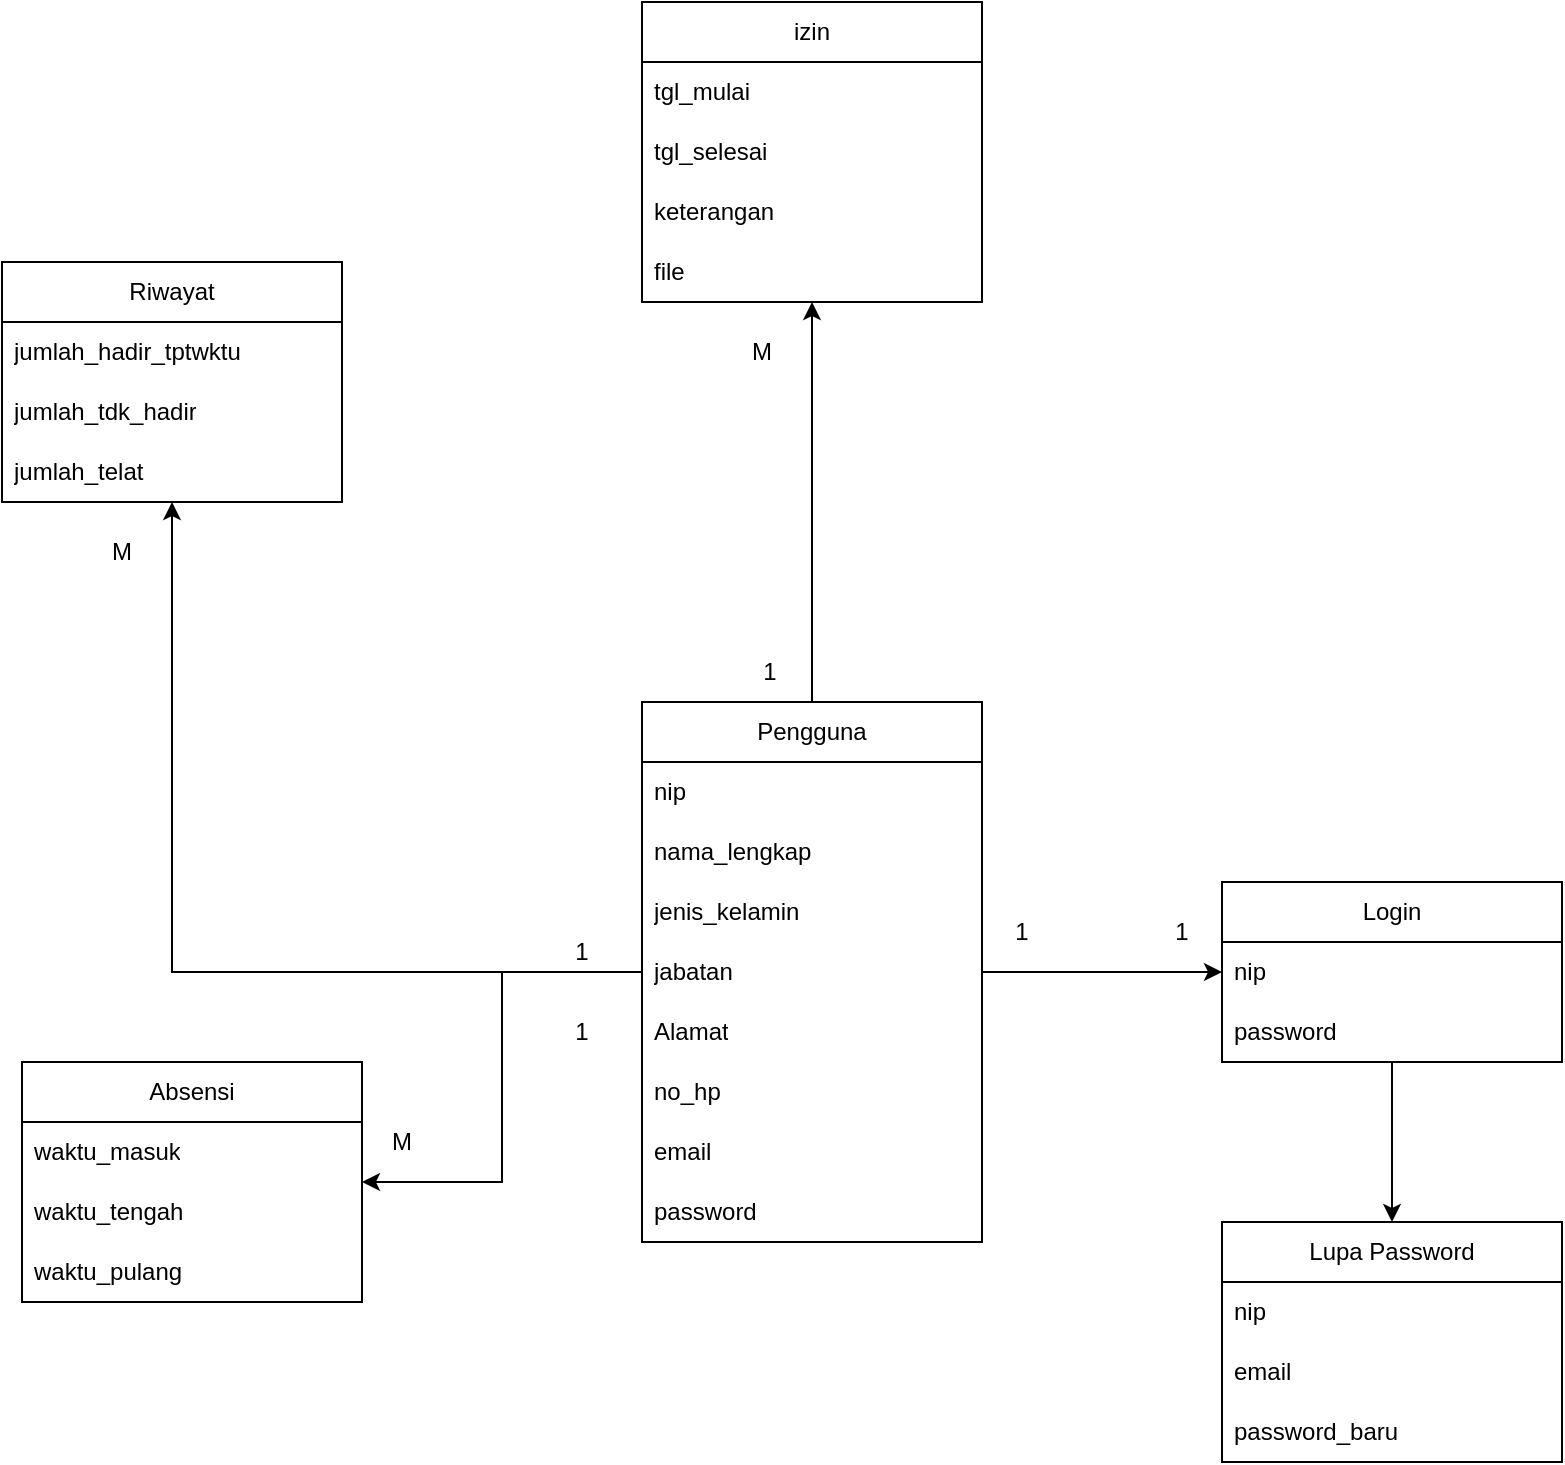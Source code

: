 <mxfile version="21.1.5" type="device">
  <diagram id="C5RBs43oDa-KdzZeNtuy" name="Page-1">
    <mxGraphModel dx="755" dy="884" grid="1" gridSize="10" guides="1" tooltips="1" connect="1" arrows="1" fold="1" page="1" pageScale="1" pageWidth="827" pageHeight="1169" math="0" shadow="0">
      <root>
        <mxCell id="WIyWlLk6GJQsqaUBKTNV-0" />
        <mxCell id="WIyWlLk6GJQsqaUBKTNV-1" parent="WIyWlLk6GJQsqaUBKTNV-0" />
        <mxCell id="MdrsCKVAbDiB51W_cQIi-30" value="" style="edgeStyle=orthogonalEdgeStyle;rounded=0;orthogonalLoop=1;jettySize=auto;html=1;" edge="1" parent="WIyWlLk6GJQsqaUBKTNV-1" source="MdrsCKVAbDiB51W_cQIi-1" target="MdrsCKVAbDiB51W_cQIi-21">
          <mxGeometry relative="1" as="geometry" />
        </mxCell>
        <mxCell id="MdrsCKVAbDiB51W_cQIi-50" value="" style="edgeStyle=orthogonalEdgeStyle;rounded=0;orthogonalLoop=1;jettySize=auto;html=1;" edge="1" parent="WIyWlLk6GJQsqaUBKTNV-1" source="MdrsCKVAbDiB51W_cQIi-1" target="MdrsCKVAbDiB51W_cQIi-41">
          <mxGeometry relative="1" as="geometry" />
        </mxCell>
        <mxCell id="MdrsCKVAbDiB51W_cQIi-60" value="" style="edgeStyle=orthogonalEdgeStyle;rounded=0;orthogonalLoop=1;jettySize=auto;html=1;" edge="1" parent="WIyWlLk6GJQsqaUBKTNV-1" source="MdrsCKVAbDiB51W_cQIi-1" target="MdrsCKVAbDiB51W_cQIi-51">
          <mxGeometry relative="1" as="geometry" />
        </mxCell>
        <mxCell id="MdrsCKVAbDiB51W_cQIi-70" value="" style="edgeStyle=orthogonalEdgeStyle;rounded=0;orthogonalLoop=1;jettySize=auto;html=1;" edge="1" parent="WIyWlLk6GJQsqaUBKTNV-1" source="MdrsCKVAbDiB51W_cQIi-1" target="MdrsCKVAbDiB51W_cQIi-61">
          <mxGeometry relative="1" as="geometry" />
        </mxCell>
        <mxCell id="MdrsCKVAbDiB51W_cQIi-1" value="Pengguna" style="swimlane;fontStyle=0;childLayout=stackLayout;horizontal=1;startSize=30;horizontalStack=0;resizeParent=1;resizeParentMax=0;resizeLast=0;collapsible=1;marginBottom=0;whiteSpace=wrap;html=1;" vertex="1" parent="WIyWlLk6GJQsqaUBKTNV-1">
          <mxGeometry x="380" y="350" width="170" height="270" as="geometry" />
        </mxCell>
        <mxCell id="MdrsCKVAbDiB51W_cQIi-2" value="nip" style="text;strokeColor=none;fillColor=none;align=left;verticalAlign=middle;spacingLeft=4;spacingRight=4;overflow=hidden;points=[[0,0.5],[1,0.5]];portConstraint=eastwest;rotatable=0;whiteSpace=wrap;html=1;" vertex="1" parent="MdrsCKVAbDiB51W_cQIi-1">
          <mxGeometry y="30" width="170" height="30" as="geometry" />
        </mxCell>
        <mxCell id="MdrsCKVAbDiB51W_cQIi-3" value="nama_lengkap" style="text;strokeColor=none;fillColor=none;align=left;verticalAlign=middle;spacingLeft=4;spacingRight=4;overflow=hidden;points=[[0,0.5],[1,0.5]];portConstraint=eastwest;rotatable=0;whiteSpace=wrap;html=1;" vertex="1" parent="MdrsCKVAbDiB51W_cQIi-1">
          <mxGeometry y="60" width="170" height="30" as="geometry" />
        </mxCell>
        <mxCell id="MdrsCKVAbDiB51W_cQIi-5" value="jenis_kelamin" style="text;strokeColor=none;fillColor=none;align=left;verticalAlign=middle;spacingLeft=4;spacingRight=4;overflow=hidden;points=[[0,0.5],[1,0.5]];portConstraint=eastwest;rotatable=0;whiteSpace=wrap;html=1;" vertex="1" parent="MdrsCKVAbDiB51W_cQIi-1">
          <mxGeometry y="90" width="170" height="30" as="geometry" />
        </mxCell>
        <mxCell id="MdrsCKVAbDiB51W_cQIi-6" value="jabatan" style="text;strokeColor=none;fillColor=none;align=left;verticalAlign=middle;spacingLeft=4;spacingRight=4;overflow=hidden;points=[[0,0.5],[1,0.5]];portConstraint=eastwest;rotatable=0;whiteSpace=wrap;html=1;" vertex="1" parent="MdrsCKVAbDiB51W_cQIi-1">
          <mxGeometry y="120" width="170" height="30" as="geometry" />
        </mxCell>
        <mxCell id="MdrsCKVAbDiB51W_cQIi-16" value="Alamat" style="text;strokeColor=none;fillColor=none;align=left;verticalAlign=middle;spacingLeft=4;spacingRight=4;overflow=hidden;points=[[0,0.5],[1,0.5]];portConstraint=eastwest;rotatable=0;whiteSpace=wrap;html=1;" vertex="1" parent="MdrsCKVAbDiB51W_cQIi-1">
          <mxGeometry y="150" width="170" height="30" as="geometry" />
        </mxCell>
        <mxCell id="MdrsCKVAbDiB51W_cQIi-14" value="no_hp" style="text;strokeColor=none;fillColor=none;align=left;verticalAlign=middle;spacingLeft=4;spacingRight=4;overflow=hidden;points=[[0,0.5],[1,0.5]];portConstraint=eastwest;rotatable=0;whiteSpace=wrap;html=1;" vertex="1" parent="MdrsCKVAbDiB51W_cQIi-1">
          <mxGeometry y="180" width="170" height="30" as="geometry" />
        </mxCell>
        <mxCell id="MdrsCKVAbDiB51W_cQIi-12" value="email" style="text;strokeColor=none;fillColor=none;align=left;verticalAlign=middle;spacingLeft=4;spacingRight=4;overflow=hidden;points=[[0,0.5],[1,0.5]];portConstraint=eastwest;rotatable=0;whiteSpace=wrap;html=1;" vertex="1" parent="MdrsCKVAbDiB51W_cQIi-1">
          <mxGeometry y="210" width="170" height="30" as="geometry" />
        </mxCell>
        <mxCell id="MdrsCKVAbDiB51W_cQIi-13" value="password" style="text;strokeColor=none;fillColor=none;align=left;verticalAlign=middle;spacingLeft=4;spacingRight=4;overflow=hidden;points=[[0,0.5],[1,0.5]];portConstraint=eastwest;rotatable=0;whiteSpace=wrap;html=1;" vertex="1" parent="MdrsCKVAbDiB51W_cQIi-1">
          <mxGeometry y="240" width="170" height="30" as="geometry" />
        </mxCell>
        <mxCell id="MdrsCKVAbDiB51W_cQIi-21" value="Riwayat" style="swimlane;fontStyle=0;childLayout=stackLayout;horizontal=1;startSize=30;horizontalStack=0;resizeParent=1;resizeParentMax=0;resizeLast=0;collapsible=1;marginBottom=0;whiteSpace=wrap;html=1;" vertex="1" parent="WIyWlLk6GJQsqaUBKTNV-1">
          <mxGeometry x="60" y="130" width="170" height="120" as="geometry" />
        </mxCell>
        <mxCell id="MdrsCKVAbDiB51W_cQIi-22" value="jumlah_hadir_tptwktu" style="text;strokeColor=none;fillColor=none;align=left;verticalAlign=middle;spacingLeft=4;spacingRight=4;overflow=hidden;points=[[0,0.5],[1,0.5]];portConstraint=eastwest;rotatable=0;whiteSpace=wrap;html=1;" vertex="1" parent="MdrsCKVAbDiB51W_cQIi-21">
          <mxGeometry y="30" width="170" height="30" as="geometry" />
        </mxCell>
        <mxCell id="MdrsCKVAbDiB51W_cQIi-23" value="jumlah_tdk_hadir" style="text;strokeColor=none;fillColor=none;align=left;verticalAlign=middle;spacingLeft=4;spacingRight=4;overflow=hidden;points=[[0,0.5],[1,0.5]];portConstraint=eastwest;rotatable=0;whiteSpace=wrap;html=1;" vertex="1" parent="MdrsCKVAbDiB51W_cQIi-21">
          <mxGeometry y="60" width="170" height="30" as="geometry" />
        </mxCell>
        <mxCell id="MdrsCKVAbDiB51W_cQIi-24" value="jumlah_telat" style="text;strokeColor=none;fillColor=none;align=left;verticalAlign=middle;spacingLeft=4;spacingRight=4;overflow=hidden;points=[[0,0.5],[1,0.5]];portConstraint=eastwest;rotatable=0;whiteSpace=wrap;html=1;" vertex="1" parent="MdrsCKVAbDiB51W_cQIi-21">
          <mxGeometry y="90" width="170" height="30" as="geometry" />
        </mxCell>
        <mxCell id="MdrsCKVAbDiB51W_cQIi-41" value="Absensi" style="swimlane;fontStyle=0;childLayout=stackLayout;horizontal=1;startSize=30;horizontalStack=0;resizeParent=1;resizeParentMax=0;resizeLast=0;collapsible=1;marginBottom=0;whiteSpace=wrap;html=1;" vertex="1" parent="WIyWlLk6GJQsqaUBKTNV-1">
          <mxGeometry x="70" y="530" width="170" height="120" as="geometry" />
        </mxCell>
        <mxCell id="MdrsCKVAbDiB51W_cQIi-42" value="waktu_masuk" style="text;strokeColor=none;fillColor=none;align=left;verticalAlign=middle;spacingLeft=4;spacingRight=4;overflow=hidden;points=[[0,0.5],[1,0.5]];portConstraint=eastwest;rotatable=0;whiteSpace=wrap;html=1;" vertex="1" parent="MdrsCKVAbDiB51W_cQIi-41">
          <mxGeometry y="30" width="170" height="30" as="geometry" />
        </mxCell>
        <mxCell id="MdrsCKVAbDiB51W_cQIi-43" value="waktu_tengah" style="text;strokeColor=none;fillColor=none;align=left;verticalAlign=middle;spacingLeft=4;spacingRight=4;overflow=hidden;points=[[0,0.5],[1,0.5]];portConstraint=eastwest;rotatable=0;whiteSpace=wrap;html=1;" vertex="1" parent="MdrsCKVAbDiB51W_cQIi-41">
          <mxGeometry y="60" width="170" height="30" as="geometry" />
        </mxCell>
        <mxCell id="MdrsCKVAbDiB51W_cQIi-44" value="waktu_pulang" style="text;strokeColor=none;fillColor=none;align=left;verticalAlign=middle;spacingLeft=4;spacingRight=4;overflow=hidden;points=[[0,0.5],[1,0.5]];portConstraint=eastwest;rotatable=0;whiteSpace=wrap;html=1;" vertex="1" parent="MdrsCKVAbDiB51W_cQIi-41">
          <mxGeometry y="90" width="170" height="30" as="geometry" />
        </mxCell>
        <mxCell id="MdrsCKVAbDiB51W_cQIi-51" value="izin" style="swimlane;fontStyle=0;childLayout=stackLayout;horizontal=1;startSize=30;horizontalStack=0;resizeParent=1;resizeParentMax=0;resizeLast=0;collapsible=1;marginBottom=0;whiteSpace=wrap;html=1;" vertex="1" parent="WIyWlLk6GJQsqaUBKTNV-1">
          <mxGeometry x="380" width="170" height="150" as="geometry" />
        </mxCell>
        <mxCell id="MdrsCKVAbDiB51W_cQIi-52" value="tgl_mulai" style="text;strokeColor=none;fillColor=none;align=left;verticalAlign=middle;spacingLeft=4;spacingRight=4;overflow=hidden;points=[[0,0.5],[1,0.5]];portConstraint=eastwest;rotatable=0;whiteSpace=wrap;html=1;" vertex="1" parent="MdrsCKVAbDiB51W_cQIi-51">
          <mxGeometry y="30" width="170" height="30" as="geometry" />
        </mxCell>
        <mxCell id="MdrsCKVAbDiB51W_cQIi-53" value="tgl_selesai" style="text;strokeColor=none;fillColor=none;align=left;verticalAlign=middle;spacingLeft=4;spacingRight=4;overflow=hidden;points=[[0,0.5],[1,0.5]];portConstraint=eastwest;rotatable=0;whiteSpace=wrap;html=1;" vertex="1" parent="MdrsCKVAbDiB51W_cQIi-51">
          <mxGeometry y="60" width="170" height="30" as="geometry" />
        </mxCell>
        <mxCell id="MdrsCKVAbDiB51W_cQIi-54" value="keterangan" style="text;strokeColor=none;fillColor=none;align=left;verticalAlign=middle;spacingLeft=4;spacingRight=4;overflow=hidden;points=[[0,0.5],[1,0.5]];portConstraint=eastwest;rotatable=0;whiteSpace=wrap;html=1;" vertex="1" parent="MdrsCKVAbDiB51W_cQIi-51">
          <mxGeometry y="90" width="170" height="30" as="geometry" />
        </mxCell>
        <mxCell id="MdrsCKVAbDiB51W_cQIi-55" value="file" style="text;strokeColor=none;fillColor=none;align=left;verticalAlign=middle;spacingLeft=4;spacingRight=4;overflow=hidden;points=[[0,0.5],[1,0.5]];portConstraint=eastwest;rotatable=0;whiteSpace=wrap;html=1;" vertex="1" parent="MdrsCKVAbDiB51W_cQIi-51">
          <mxGeometry y="120" width="170" height="30" as="geometry" />
        </mxCell>
        <mxCell id="MdrsCKVAbDiB51W_cQIi-74" value="" style="edgeStyle=orthogonalEdgeStyle;rounded=0;orthogonalLoop=1;jettySize=auto;html=1;" edge="1" parent="WIyWlLk6GJQsqaUBKTNV-1" source="MdrsCKVAbDiB51W_cQIi-61" target="MdrsCKVAbDiB51W_cQIi-71">
          <mxGeometry relative="1" as="geometry" />
        </mxCell>
        <mxCell id="MdrsCKVAbDiB51W_cQIi-61" value="Login" style="swimlane;fontStyle=0;childLayout=stackLayout;horizontal=1;startSize=30;horizontalStack=0;resizeParent=1;resizeParentMax=0;resizeLast=0;collapsible=1;marginBottom=0;whiteSpace=wrap;html=1;" vertex="1" parent="WIyWlLk6GJQsqaUBKTNV-1">
          <mxGeometry x="670" y="440" width="170" height="90" as="geometry" />
        </mxCell>
        <mxCell id="MdrsCKVAbDiB51W_cQIi-62" value="nip" style="text;strokeColor=none;fillColor=none;align=left;verticalAlign=middle;spacingLeft=4;spacingRight=4;overflow=hidden;points=[[0,0.5],[1,0.5]];portConstraint=eastwest;rotatable=0;whiteSpace=wrap;html=1;" vertex="1" parent="MdrsCKVAbDiB51W_cQIi-61">
          <mxGeometry y="30" width="170" height="30" as="geometry" />
        </mxCell>
        <mxCell id="MdrsCKVAbDiB51W_cQIi-69" value="password" style="text;strokeColor=none;fillColor=none;align=left;verticalAlign=middle;spacingLeft=4;spacingRight=4;overflow=hidden;points=[[0,0.5],[1,0.5]];portConstraint=eastwest;rotatable=0;whiteSpace=wrap;html=1;" vertex="1" parent="MdrsCKVAbDiB51W_cQIi-61">
          <mxGeometry y="60" width="170" height="30" as="geometry" />
        </mxCell>
        <mxCell id="MdrsCKVAbDiB51W_cQIi-71" value="Lupa Password" style="swimlane;fontStyle=0;childLayout=stackLayout;horizontal=1;startSize=30;horizontalStack=0;resizeParent=1;resizeParentMax=0;resizeLast=0;collapsible=1;marginBottom=0;whiteSpace=wrap;html=1;" vertex="1" parent="WIyWlLk6GJQsqaUBKTNV-1">
          <mxGeometry x="670" y="610" width="170" height="120" as="geometry" />
        </mxCell>
        <mxCell id="MdrsCKVAbDiB51W_cQIi-72" value="nip" style="text;strokeColor=none;fillColor=none;align=left;verticalAlign=middle;spacingLeft=4;spacingRight=4;overflow=hidden;points=[[0,0.5],[1,0.5]];portConstraint=eastwest;rotatable=0;whiteSpace=wrap;html=1;" vertex="1" parent="MdrsCKVAbDiB51W_cQIi-71">
          <mxGeometry y="30" width="170" height="30" as="geometry" />
        </mxCell>
        <mxCell id="MdrsCKVAbDiB51W_cQIi-73" value="email" style="text;strokeColor=none;fillColor=none;align=left;verticalAlign=middle;spacingLeft=4;spacingRight=4;overflow=hidden;points=[[0,0.5],[1,0.5]];portConstraint=eastwest;rotatable=0;whiteSpace=wrap;html=1;" vertex="1" parent="MdrsCKVAbDiB51W_cQIi-71">
          <mxGeometry y="60" width="170" height="30" as="geometry" />
        </mxCell>
        <mxCell id="MdrsCKVAbDiB51W_cQIi-75" value="password_baru" style="text;strokeColor=none;fillColor=none;align=left;verticalAlign=middle;spacingLeft=4;spacingRight=4;overflow=hidden;points=[[0,0.5],[1,0.5]];portConstraint=eastwest;rotatable=0;whiteSpace=wrap;html=1;" vertex="1" parent="MdrsCKVAbDiB51W_cQIi-71">
          <mxGeometry y="90" width="170" height="30" as="geometry" />
        </mxCell>
        <mxCell id="MdrsCKVAbDiB51W_cQIi-77" value="1" style="text;html=1;strokeColor=none;fillColor=none;align=center;verticalAlign=middle;whiteSpace=wrap;rounded=0;" vertex="1" parent="WIyWlLk6GJQsqaUBKTNV-1">
          <mxGeometry x="414" y="320" width="60" height="30" as="geometry" />
        </mxCell>
        <mxCell id="MdrsCKVAbDiB51W_cQIi-78" value="M" style="text;html=1;strokeColor=none;fillColor=none;align=center;verticalAlign=middle;whiteSpace=wrap;rounded=0;" vertex="1" parent="WIyWlLk6GJQsqaUBKTNV-1">
          <mxGeometry x="410" y="160" width="60" height="30" as="geometry" />
        </mxCell>
        <mxCell id="MdrsCKVAbDiB51W_cQIi-79" value="1" style="text;html=1;strokeColor=none;fillColor=none;align=center;verticalAlign=middle;whiteSpace=wrap;rounded=0;" vertex="1" parent="WIyWlLk6GJQsqaUBKTNV-1">
          <mxGeometry x="320" y="460" width="60" height="30" as="geometry" />
        </mxCell>
        <mxCell id="MdrsCKVAbDiB51W_cQIi-80" value="1" style="text;html=1;strokeColor=none;fillColor=none;align=center;verticalAlign=middle;whiteSpace=wrap;rounded=0;" vertex="1" parent="WIyWlLk6GJQsqaUBKTNV-1">
          <mxGeometry x="320" y="500" width="60" height="30" as="geometry" />
        </mxCell>
        <mxCell id="MdrsCKVAbDiB51W_cQIi-82" value="M" style="text;html=1;strokeColor=none;fillColor=none;align=center;verticalAlign=middle;whiteSpace=wrap;rounded=0;" vertex="1" parent="WIyWlLk6GJQsqaUBKTNV-1">
          <mxGeometry x="90" y="260" width="60" height="30" as="geometry" />
        </mxCell>
        <mxCell id="MdrsCKVAbDiB51W_cQIi-83" value="M" style="text;html=1;strokeColor=none;fillColor=none;align=center;verticalAlign=middle;whiteSpace=wrap;rounded=0;" vertex="1" parent="WIyWlLk6GJQsqaUBKTNV-1">
          <mxGeometry x="230" y="555" width="60" height="30" as="geometry" />
        </mxCell>
        <mxCell id="MdrsCKVAbDiB51W_cQIi-87" value="1" style="text;html=1;strokeColor=none;fillColor=none;align=center;verticalAlign=middle;whiteSpace=wrap;rounded=0;" vertex="1" parent="WIyWlLk6GJQsqaUBKTNV-1">
          <mxGeometry x="540" y="450" width="60" height="30" as="geometry" />
        </mxCell>
        <mxCell id="MdrsCKVAbDiB51W_cQIi-88" value="1" style="text;html=1;strokeColor=none;fillColor=none;align=center;verticalAlign=middle;whiteSpace=wrap;rounded=0;" vertex="1" parent="WIyWlLk6GJQsqaUBKTNV-1">
          <mxGeometry x="620" y="450" width="60" height="30" as="geometry" />
        </mxCell>
      </root>
    </mxGraphModel>
  </diagram>
</mxfile>

